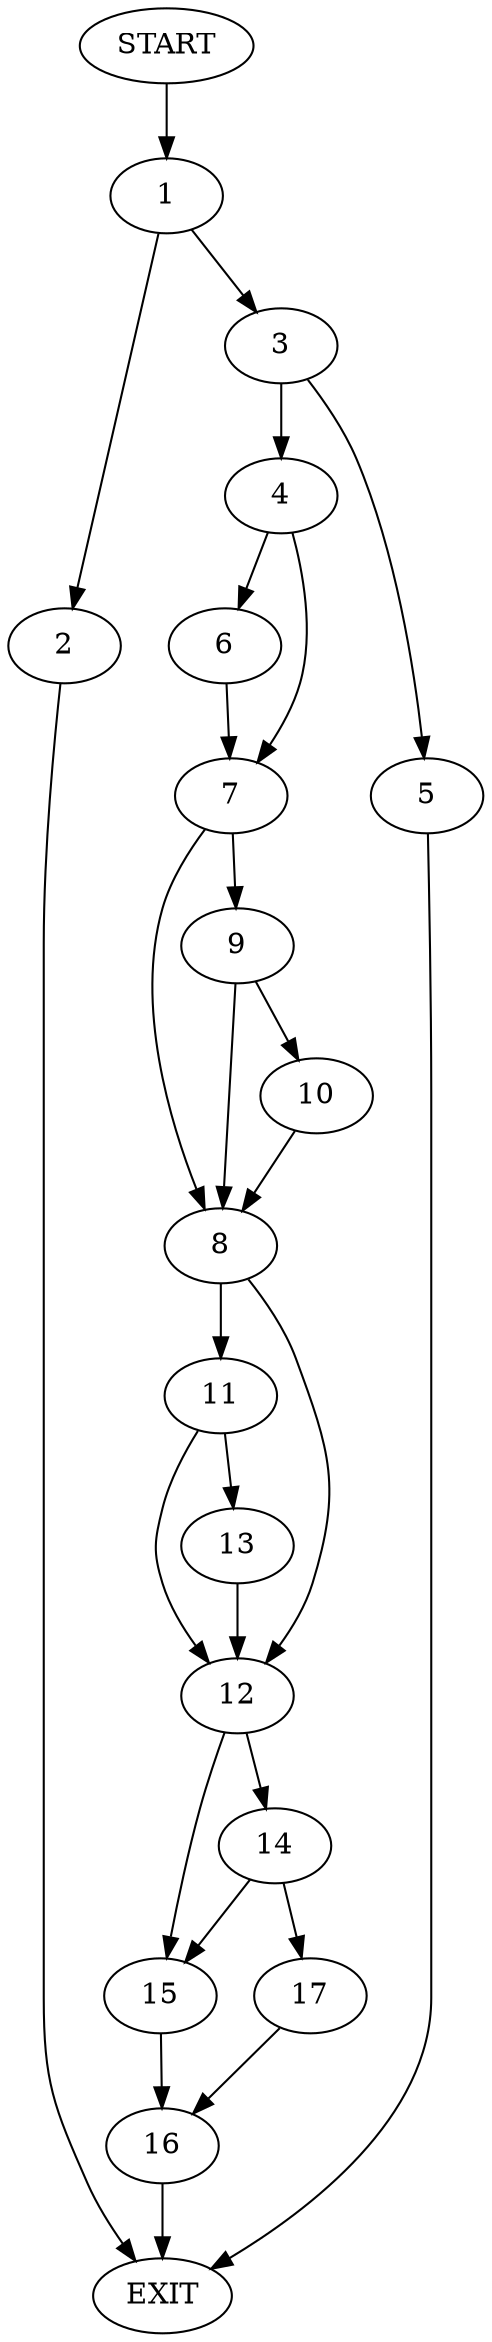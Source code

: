 digraph {
0 [label="START"]
18 [label="EXIT"]
0 -> 1
1 -> 2
1 -> 3
2 -> 18
3 -> 4
3 -> 5
5 -> 18
4 -> 6
4 -> 7
6 -> 7
7 -> 8
7 -> 9
9 -> 10
9 -> 8
8 -> 11
8 -> 12
10 -> 8
11 -> 13
11 -> 12
12 -> 14
12 -> 15
13 -> 12
15 -> 16
14 -> 17
14 -> 15
17 -> 16
16 -> 18
}
